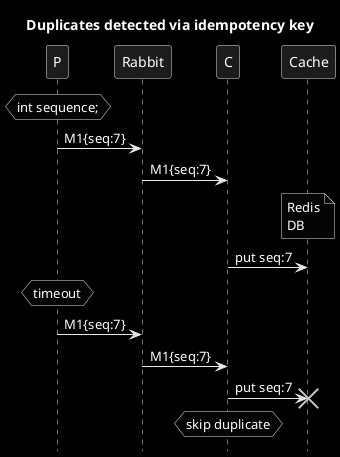 @startuml
title Duplicates detected via idempotency key
hide footbox
skinparam monochrome reverse

hnote over P: int sequence;
P->Rabbit: M1{seq:7}
Rabbit->C: M1{seq:7}
note over Cache: Redis\nDB
C->Cache: put seq:7
hnote over P: timeout
P->Rabbit: M1{seq:7}
Rabbit->C: M1{seq:7}
C->Cache!!: put seq:7
hnote over C: skip duplicate


@enduml
? inbox
? duplicates between Producer->Rabbit